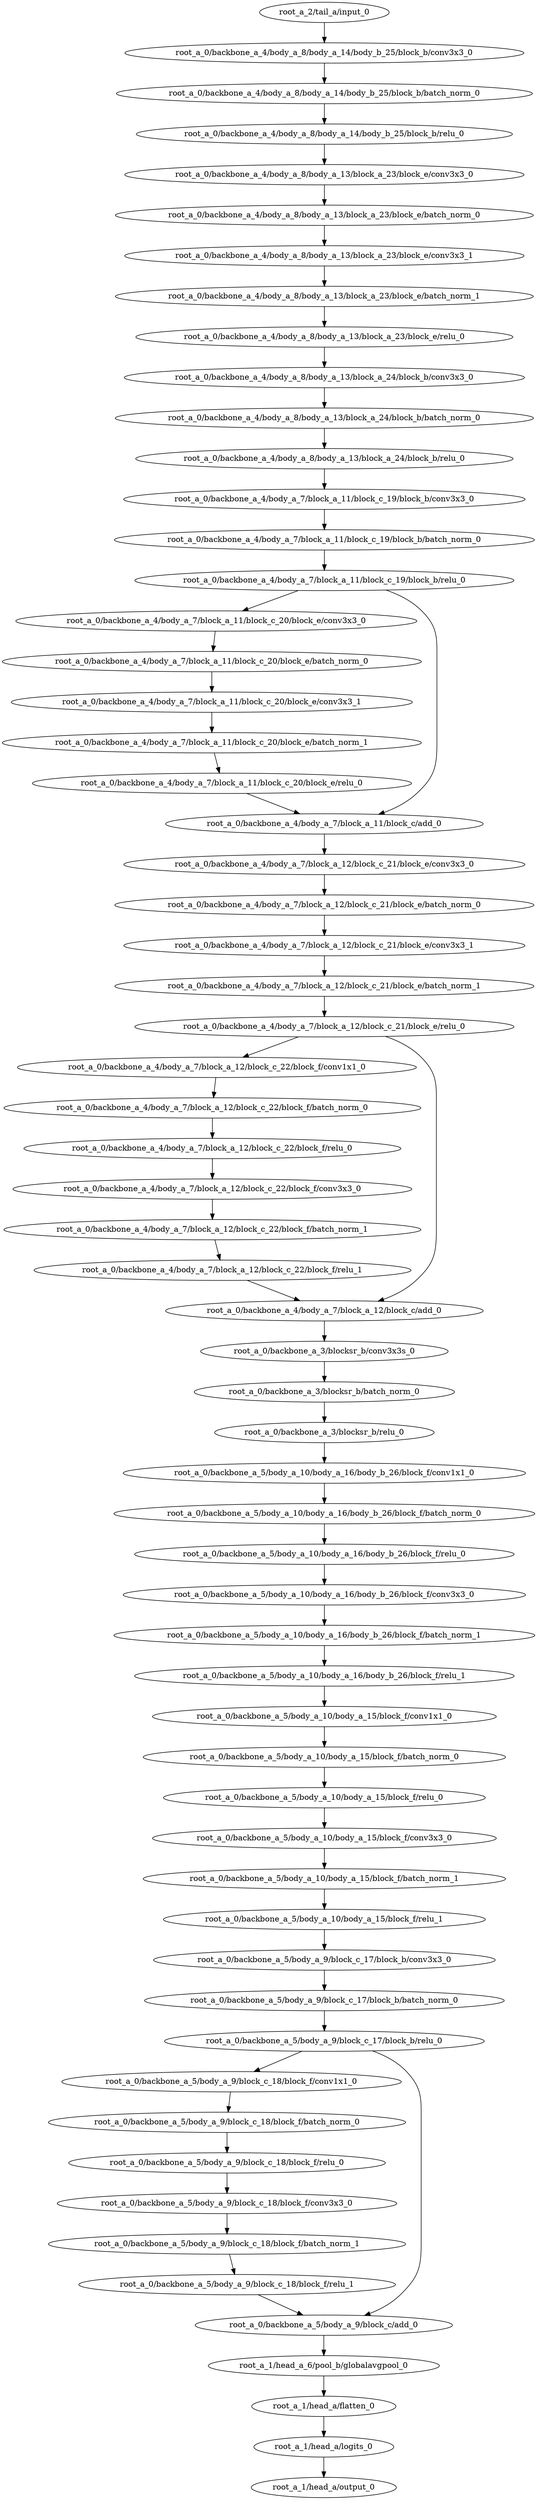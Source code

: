 digraph root_a {
	"root_a_2/tail_a/input_0"
	"root_a_0/backbone_a_4/body_a_8/body_a_14/body_b_25/block_b/conv3x3_0"
	"root_a_0/backbone_a_4/body_a_8/body_a_14/body_b_25/block_b/batch_norm_0"
	"root_a_0/backbone_a_4/body_a_8/body_a_14/body_b_25/block_b/relu_0"
	"root_a_0/backbone_a_4/body_a_8/body_a_13/block_a_23/block_e/conv3x3_0"
	"root_a_0/backbone_a_4/body_a_8/body_a_13/block_a_23/block_e/batch_norm_0"
	"root_a_0/backbone_a_4/body_a_8/body_a_13/block_a_23/block_e/conv3x3_1"
	"root_a_0/backbone_a_4/body_a_8/body_a_13/block_a_23/block_e/batch_norm_1"
	"root_a_0/backbone_a_4/body_a_8/body_a_13/block_a_23/block_e/relu_0"
	"root_a_0/backbone_a_4/body_a_8/body_a_13/block_a_24/block_b/conv3x3_0"
	"root_a_0/backbone_a_4/body_a_8/body_a_13/block_a_24/block_b/batch_norm_0"
	"root_a_0/backbone_a_4/body_a_8/body_a_13/block_a_24/block_b/relu_0"
	"root_a_0/backbone_a_4/body_a_7/block_a_11/block_c_19/block_b/conv3x3_0"
	"root_a_0/backbone_a_4/body_a_7/block_a_11/block_c_19/block_b/batch_norm_0"
	"root_a_0/backbone_a_4/body_a_7/block_a_11/block_c_19/block_b/relu_0"
	"root_a_0/backbone_a_4/body_a_7/block_a_11/block_c_20/block_e/conv3x3_0"
	"root_a_0/backbone_a_4/body_a_7/block_a_11/block_c_20/block_e/batch_norm_0"
	"root_a_0/backbone_a_4/body_a_7/block_a_11/block_c_20/block_e/conv3x3_1"
	"root_a_0/backbone_a_4/body_a_7/block_a_11/block_c_20/block_e/batch_norm_1"
	"root_a_0/backbone_a_4/body_a_7/block_a_11/block_c_20/block_e/relu_0"
	"root_a_0/backbone_a_4/body_a_7/block_a_11/block_c/add_0"
	"root_a_0/backbone_a_4/body_a_7/block_a_12/block_c_21/block_e/conv3x3_0"
	"root_a_0/backbone_a_4/body_a_7/block_a_12/block_c_21/block_e/batch_norm_0"
	"root_a_0/backbone_a_4/body_a_7/block_a_12/block_c_21/block_e/conv3x3_1"
	"root_a_0/backbone_a_4/body_a_7/block_a_12/block_c_21/block_e/batch_norm_1"
	"root_a_0/backbone_a_4/body_a_7/block_a_12/block_c_21/block_e/relu_0"
	"root_a_0/backbone_a_4/body_a_7/block_a_12/block_c_22/block_f/conv1x1_0"
	"root_a_0/backbone_a_4/body_a_7/block_a_12/block_c_22/block_f/batch_norm_0"
	"root_a_0/backbone_a_4/body_a_7/block_a_12/block_c_22/block_f/relu_0"
	"root_a_0/backbone_a_4/body_a_7/block_a_12/block_c_22/block_f/conv3x3_0"
	"root_a_0/backbone_a_4/body_a_7/block_a_12/block_c_22/block_f/batch_norm_1"
	"root_a_0/backbone_a_4/body_a_7/block_a_12/block_c_22/block_f/relu_1"
	"root_a_0/backbone_a_4/body_a_7/block_a_12/block_c/add_0"
	"root_a_0/backbone_a_3/blocksr_b/conv3x3s_0"
	"root_a_0/backbone_a_3/blocksr_b/batch_norm_0"
	"root_a_0/backbone_a_3/blocksr_b/relu_0"
	"root_a_0/backbone_a_5/body_a_10/body_a_16/body_b_26/block_f/conv1x1_0"
	"root_a_0/backbone_a_5/body_a_10/body_a_16/body_b_26/block_f/batch_norm_0"
	"root_a_0/backbone_a_5/body_a_10/body_a_16/body_b_26/block_f/relu_0"
	"root_a_0/backbone_a_5/body_a_10/body_a_16/body_b_26/block_f/conv3x3_0"
	"root_a_0/backbone_a_5/body_a_10/body_a_16/body_b_26/block_f/batch_norm_1"
	"root_a_0/backbone_a_5/body_a_10/body_a_16/body_b_26/block_f/relu_1"
	"root_a_0/backbone_a_5/body_a_10/body_a_15/block_f/conv1x1_0"
	"root_a_0/backbone_a_5/body_a_10/body_a_15/block_f/batch_norm_0"
	"root_a_0/backbone_a_5/body_a_10/body_a_15/block_f/relu_0"
	"root_a_0/backbone_a_5/body_a_10/body_a_15/block_f/conv3x3_0"
	"root_a_0/backbone_a_5/body_a_10/body_a_15/block_f/batch_norm_1"
	"root_a_0/backbone_a_5/body_a_10/body_a_15/block_f/relu_1"
	"root_a_0/backbone_a_5/body_a_9/block_c_17/block_b/conv3x3_0"
	"root_a_0/backbone_a_5/body_a_9/block_c_17/block_b/batch_norm_0"
	"root_a_0/backbone_a_5/body_a_9/block_c_17/block_b/relu_0"
	"root_a_0/backbone_a_5/body_a_9/block_c_18/block_f/conv1x1_0"
	"root_a_0/backbone_a_5/body_a_9/block_c_18/block_f/batch_norm_0"
	"root_a_0/backbone_a_5/body_a_9/block_c_18/block_f/relu_0"
	"root_a_0/backbone_a_5/body_a_9/block_c_18/block_f/conv3x3_0"
	"root_a_0/backbone_a_5/body_a_9/block_c_18/block_f/batch_norm_1"
	"root_a_0/backbone_a_5/body_a_9/block_c_18/block_f/relu_1"
	"root_a_0/backbone_a_5/body_a_9/block_c/add_0"
	"root_a_1/head_a_6/pool_b/globalavgpool_0"
	"root_a_1/head_a/flatten_0"
	"root_a_1/head_a/logits_0"
	"root_a_1/head_a/output_0"

	"root_a_2/tail_a/input_0" -> "root_a_0/backbone_a_4/body_a_8/body_a_14/body_b_25/block_b/conv3x3_0"
	"root_a_0/backbone_a_4/body_a_8/body_a_14/body_b_25/block_b/conv3x3_0" -> "root_a_0/backbone_a_4/body_a_8/body_a_14/body_b_25/block_b/batch_norm_0"
	"root_a_0/backbone_a_4/body_a_8/body_a_14/body_b_25/block_b/batch_norm_0" -> "root_a_0/backbone_a_4/body_a_8/body_a_14/body_b_25/block_b/relu_0"
	"root_a_0/backbone_a_4/body_a_8/body_a_14/body_b_25/block_b/relu_0" -> "root_a_0/backbone_a_4/body_a_8/body_a_13/block_a_23/block_e/conv3x3_0"
	"root_a_0/backbone_a_4/body_a_8/body_a_13/block_a_23/block_e/conv3x3_0" -> "root_a_0/backbone_a_4/body_a_8/body_a_13/block_a_23/block_e/batch_norm_0"
	"root_a_0/backbone_a_4/body_a_8/body_a_13/block_a_23/block_e/batch_norm_0" -> "root_a_0/backbone_a_4/body_a_8/body_a_13/block_a_23/block_e/conv3x3_1"
	"root_a_0/backbone_a_4/body_a_8/body_a_13/block_a_23/block_e/conv3x3_1" -> "root_a_0/backbone_a_4/body_a_8/body_a_13/block_a_23/block_e/batch_norm_1"
	"root_a_0/backbone_a_4/body_a_8/body_a_13/block_a_23/block_e/batch_norm_1" -> "root_a_0/backbone_a_4/body_a_8/body_a_13/block_a_23/block_e/relu_0"
	"root_a_0/backbone_a_4/body_a_8/body_a_13/block_a_23/block_e/relu_0" -> "root_a_0/backbone_a_4/body_a_8/body_a_13/block_a_24/block_b/conv3x3_0"
	"root_a_0/backbone_a_4/body_a_8/body_a_13/block_a_24/block_b/conv3x3_0" -> "root_a_0/backbone_a_4/body_a_8/body_a_13/block_a_24/block_b/batch_norm_0"
	"root_a_0/backbone_a_4/body_a_8/body_a_13/block_a_24/block_b/batch_norm_0" -> "root_a_0/backbone_a_4/body_a_8/body_a_13/block_a_24/block_b/relu_0"
	"root_a_0/backbone_a_4/body_a_8/body_a_13/block_a_24/block_b/relu_0" -> "root_a_0/backbone_a_4/body_a_7/block_a_11/block_c_19/block_b/conv3x3_0"
	"root_a_0/backbone_a_4/body_a_7/block_a_11/block_c_19/block_b/conv3x3_0" -> "root_a_0/backbone_a_4/body_a_7/block_a_11/block_c_19/block_b/batch_norm_0"
	"root_a_0/backbone_a_4/body_a_7/block_a_11/block_c_19/block_b/batch_norm_0" -> "root_a_0/backbone_a_4/body_a_7/block_a_11/block_c_19/block_b/relu_0"
	"root_a_0/backbone_a_4/body_a_7/block_a_11/block_c_19/block_b/relu_0" -> "root_a_0/backbone_a_4/body_a_7/block_a_11/block_c_20/block_e/conv3x3_0"
	"root_a_0/backbone_a_4/body_a_7/block_a_11/block_c_20/block_e/conv3x3_0" -> "root_a_0/backbone_a_4/body_a_7/block_a_11/block_c_20/block_e/batch_norm_0"
	"root_a_0/backbone_a_4/body_a_7/block_a_11/block_c_20/block_e/batch_norm_0" -> "root_a_0/backbone_a_4/body_a_7/block_a_11/block_c_20/block_e/conv3x3_1"
	"root_a_0/backbone_a_4/body_a_7/block_a_11/block_c_20/block_e/conv3x3_1" -> "root_a_0/backbone_a_4/body_a_7/block_a_11/block_c_20/block_e/batch_norm_1"
	"root_a_0/backbone_a_4/body_a_7/block_a_11/block_c_20/block_e/batch_norm_1" -> "root_a_0/backbone_a_4/body_a_7/block_a_11/block_c_20/block_e/relu_0"
	"root_a_0/backbone_a_4/body_a_7/block_a_11/block_c_19/block_b/relu_0" -> "root_a_0/backbone_a_4/body_a_7/block_a_11/block_c/add_0"
	"root_a_0/backbone_a_4/body_a_7/block_a_11/block_c_20/block_e/relu_0" -> "root_a_0/backbone_a_4/body_a_7/block_a_11/block_c/add_0"
	"root_a_0/backbone_a_4/body_a_7/block_a_11/block_c/add_0" -> "root_a_0/backbone_a_4/body_a_7/block_a_12/block_c_21/block_e/conv3x3_0"
	"root_a_0/backbone_a_4/body_a_7/block_a_12/block_c_21/block_e/conv3x3_0" -> "root_a_0/backbone_a_4/body_a_7/block_a_12/block_c_21/block_e/batch_norm_0"
	"root_a_0/backbone_a_4/body_a_7/block_a_12/block_c_21/block_e/batch_norm_0" -> "root_a_0/backbone_a_4/body_a_7/block_a_12/block_c_21/block_e/conv3x3_1"
	"root_a_0/backbone_a_4/body_a_7/block_a_12/block_c_21/block_e/conv3x3_1" -> "root_a_0/backbone_a_4/body_a_7/block_a_12/block_c_21/block_e/batch_norm_1"
	"root_a_0/backbone_a_4/body_a_7/block_a_12/block_c_21/block_e/batch_norm_1" -> "root_a_0/backbone_a_4/body_a_7/block_a_12/block_c_21/block_e/relu_0"
	"root_a_0/backbone_a_4/body_a_7/block_a_12/block_c_21/block_e/relu_0" -> "root_a_0/backbone_a_4/body_a_7/block_a_12/block_c_22/block_f/conv1x1_0"
	"root_a_0/backbone_a_4/body_a_7/block_a_12/block_c_22/block_f/conv1x1_0" -> "root_a_0/backbone_a_4/body_a_7/block_a_12/block_c_22/block_f/batch_norm_0"
	"root_a_0/backbone_a_4/body_a_7/block_a_12/block_c_22/block_f/batch_norm_0" -> "root_a_0/backbone_a_4/body_a_7/block_a_12/block_c_22/block_f/relu_0"
	"root_a_0/backbone_a_4/body_a_7/block_a_12/block_c_22/block_f/relu_0" -> "root_a_0/backbone_a_4/body_a_7/block_a_12/block_c_22/block_f/conv3x3_0"
	"root_a_0/backbone_a_4/body_a_7/block_a_12/block_c_22/block_f/conv3x3_0" -> "root_a_0/backbone_a_4/body_a_7/block_a_12/block_c_22/block_f/batch_norm_1"
	"root_a_0/backbone_a_4/body_a_7/block_a_12/block_c_22/block_f/batch_norm_1" -> "root_a_0/backbone_a_4/body_a_7/block_a_12/block_c_22/block_f/relu_1"
	"root_a_0/backbone_a_4/body_a_7/block_a_12/block_c_22/block_f/relu_1" -> "root_a_0/backbone_a_4/body_a_7/block_a_12/block_c/add_0"
	"root_a_0/backbone_a_4/body_a_7/block_a_12/block_c_21/block_e/relu_0" -> "root_a_0/backbone_a_4/body_a_7/block_a_12/block_c/add_0"
	"root_a_0/backbone_a_4/body_a_7/block_a_12/block_c/add_0" -> "root_a_0/backbone_a_3/blocksr_b/conv3x3s_0"
	"root_a_0/backbone_a_3/blocksr_b/conv3x3s_0" -> "root_a_0/backbone_a_3/blocksr_b/batch_norm_0"
	"root_a_0/backbone_a_3/blocksr_b/batch_norm_0" -> "root_a_0/backbone_a_3/blocksr_b/relu_0"
	"root_a_0/backbone_a_3/blocksr_b/relu_0" -> "root_a_0/backbone_a_5/body_a_10/body_a_16/body_b_26/block_f/conv1x1_0"
	"root_a_0/backbone_a_5/body_a_10/body_a_16/body_b_26/block_f/conv1x1_0" -> "root_a_0/backbone_a_5/body_a_10/body_a_16/body_b_26/block_f/batch_norm_0"
	"root_a_0/backbone_a_5/body_a_10/body_a_16/body_b_26/block_f/batch_norm_0" -> "root_a_0/backbone_a_5/body_a_10/body_a_16/body_b_26/block_f/relu_0"
	"root_a_0/backbone_a_5/body_a_10/body_a_16/body_b_26/block_f/relu_0" -> "root_a_0/backbone_a_5/body_a_10/body_a_16/body_b_26/block_f/conv3x3_0"
	"root_a_0/backbone_a_5/body_a_10/body_a_16/body_b_26/block_f/conv3x3_0" -> "root_a_0/backbone_a_5/body_a_10/body_a_16/body_b_26/block_f/batch_norm_1"
	"root_a_0/backbone_a_5/body_a_10/body_a_16/body_b_26/block_f/batch_norm_1" -> "root_a_0/backbone_a_5/body_a_10/body_a_16/body_b_26/block_f/relu_1"
	"root_a_0/backbone_a_5/body_a_10/body_a_16/body_b_26/block_f/relu_1" -> "root_a_0/backbone_a_5/body_a_10/body_a_15/block_f/conv1x1_0"
	"root_a_0/backbone_a_5/body_a_10/body_a_15/block_f/conv1x1_0" -> "root_a_0/backbone_a_5/body_a_10/body_a_15/block_f/batch_norm_0"
	"root_a_0/backbone_a_5/body_a_10/body_a_15/block_f/batch_norm_0" -> "root_a_0/backbone_a_5/body_a_10/body_a_15/block_f/relu_0"
	"root_a_0/backbone_a_5/body_a_10/body_a_15/block_f/relu_0" -> "root_a_0/backbone_a_5/body_a_10/body_a_15/block_f/conv3x3_0"
	"root_a_0/backbone_a_5/body_a_10/body_a_15/block_f/conv3x3_0" -> "root_a_0/backbone_a_5/body_a_10/body_a_15/block_f/batch_norm_1"
	"root_a_0/backbone_a_5/body_a_10/body_a_15/block_f/batch_norm_1" -> "root_a_0/backbone_a_5/body_a_10/body_a_15/block_f/relu_1"
	"root_a_0/backbone_a_5/body_a_10/body_a_15/block_f/relu_1" -> "root_a_0/backbone_a_5/body_a_9/block_c_17/block_b/conv3x3_0"
	"root_a_0/backbone_a_5/body_a_9/block_c_17/block_b/conv3x3_0" -> "root_a_0/backbone_a_5/body_a_9/block_c_17/block_b/batch_norm_0"
	"root_a_0/backbone_a_5/body_a_9/block_c_17/block_b/batch_norm_0" -> "root_a_0/backbone_a_5/body_a_9/block_c_17/block_b/relu_0"
	"root_a_0/backbone_a_5/body_a_9/block_c_17/block_b/relu_0" -> "root_a_0/backbone_a_5/body_a_9/block_c_18/block_f/conv1x1_0"
	"root_a_0/backbone_a_5/body_a_9/block_c_18/block_f/conv1x1_0" -> "root_a_0/backbone_a_5/body_a_9/block_c_18/block_f/batch_norm_0"
	"root_a_0/backbone_a_5/body_a_9/block_c_18/block_f/batch_norm_0" -> "root_a_0/backbone_a_5/body_a_9/block_c_18/block_f/relu_0"
	"root_a_0/backbone_a_5/body_a_9/block_c_18/block_f/relu_0" -> "root_a_0/backbone_a_5/body_a_9/block_c_18/block_f/conv3x3_0"
	"root_a_0/backbone_a_5/body_a_9/block_c_18/block_f/conv3x3_0" -> "root_a_0/backbone_a_5/body_a_9/block_c_18/block_f/batch_norm_1"
	"root_a_0/backbone_a_5/body_a_9/block_c_18/block_f/batch_norm_1" -> "root_a_0/backbone_a_5/body_a_9/block_c_18/block_f/relu_1"
	"root_a_0/backbone_a_5/body_a_9/block_c_17/block_b/relu_0" -> "root_a_0/backbone_a_5/body_a_9/block_c/add_0"
	"root_a_0/backbone_a_5/body_a_9/block_c_18/block_f/relu_1" -> "root_a_0/backbone_a_5/body_a_9/block_c/add_0"
	"root_a_0/backbone_a_5/body_a_9/block_c/add_0" -> "root_a_1/head_a_6/pool_b/globalavgpool_0"
	"root_a_1/head_a_6/pool_b/globalavgpool_0" -> "root_a_1/head_a/flatten_0"
	"root_a_1/head_a/flatten_0" -> "root_a_1/head_a/logits_0"
	"root_a_1/head_a/logits_0" -> "root_a_1/head_a/output_0"

}